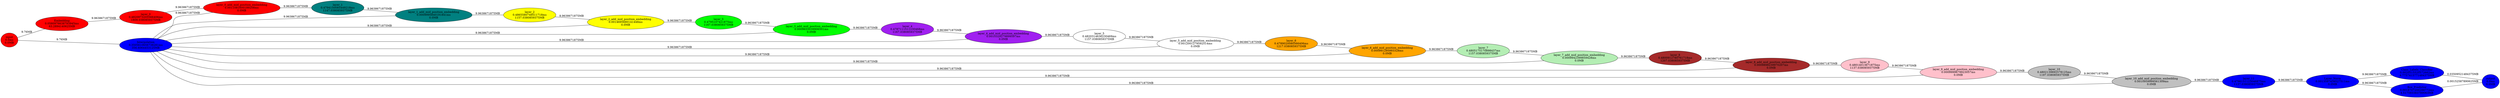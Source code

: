 graph {
rankdir=LR
input[label="input\n0.0ms\n0.0MB", style=filled, fillcolor="red"]
Embedding[label="Embedding\n0.0580976638793945ms\n63.2894140625MB", style=filled, fillcolor="red"]
Interpolation[label="Interpolation\n0.3505610656738281ms\n356.6064453125MB", style=filled, fillcolor="blue"]
layer_0[label="layer_0\n0.4820973205566406ms\n1809.0380859375MB", style=filled, fillcolor="red"]
layer_0_add_mid_position_embedding[label="layer_0_add_mid_position_embedding\n0.0011081600189208ms\n0.0MB", style=filled, fillcolor="red"]
layer_1[label="layer_1\n0.4794150085449218ms\n1147.0380859375MB", style=filled, fillcolor="teal"]
layer_1_add_mid_position_embedding[label="layer_1_add_mid_position_embedding\n0.0009995840191841ms\n0.0MB", style=filled, fillcolor="teal"]
layer_2[label="layer_2\n0.4865580749511718ms\n1157.0380859375MB", style=filled, fillcolor="yellow"]
layer_2_add_mid_position_embedding[label="layer_2_add_mid_position_embedding\n0.0014695680141448ms\n0.0MB", style=filled, fillcolor="yellow"]
layer_3[label="layer_3\n0.4795107421875ms\n1167.0380859375MB", style=filled, fillcolor="green"]
layer_3_add_mid_position_embedding[label="layer_3_add_mid_position_embedding\n0.0009655039906501ms\n0.0MB", style=filled, fillcolor="green"]
layer_4[label="layer_4\n0.4787111511230468ms\n1167.0380859375MB", style=filled, fillcolor="purple"]
layer_4_add_mid_position_embedding[label="layer_4_add_mid_position_embedding\n0.0010329279899597ms\n0.0MB", style=filled, fillcolor="purple"]
layer_5[label="layer_5\n0.4820314636230469ms\n1157.0380859375MB", style=filled, fillcolor="white"]
layer_5_add_mid_position_embedding[label="layer_5_add_mid_position_embedding\n0.0012001279592514ms\n0.0MB", style=filled, fillcolor="white"]
layer_6[label="layer_6\n0.4789020080566406ms\n1217.0380859375MB", style=filled, fillcolor="orange"]
layer_6_add_mid_position_embedding[label="layer_6_add_mid_position_embedding\n0.000991295993328ms\n0.0MB", style=filled, fillcolor="orange"]
layer_7[label="layer_7\n0.4805175170898437ms\n1157.0380859375MB", style=filled, fillcolor="darkseagreen2"]
layer_7_add_mid_position_embedding[label="layer_7_add_mid_position_embedding\n0.0009942399859428ms\n0.0MB", style=filled, fillcolor="darkseagreen2"]
layer_8[label="layer_8\n0.4800912780761718ms\n1207.0380859375MB", style=filled, fillcolor="brown"]
layer_8_add_mid_position_embedding[label="layer_8_add_mid_position_embedding\n0.0009898239970207ms\n0.0MB", style=filled, fillcolor="brown"]
layer_9[label="layer_9\n0.48014013671875ms\n1137.0380859375MB", style=filled, fillcolor="pink"]
layer_9_add_mid_position_embedding[label="layer_9_add_mid_position_embedding\n0.0009999679923057ms\n0.0MB", style=filled, fillcolor="pink"]
layer_10[label="layer_10\n0.4802139892578125ms\n1197.0380859375MB", style=filled, fillcolor="gray"]
layer_10_add_mid_position_embedding[label="layer_10_add_mid_position_embedding\n0.0010959999561309ms\n0.0MB", style=filled, fillcolor="gray"]
layer_11[label="layer_11\n0.4796151123046875ms\n1137.0380859375MB", style=filled, fillcolor="blue"]
Layer_Norm[label="Layer_Norm\n0.0013597439527511ms\n0.0MB", style=filled, fillcolor="blue"]
Class_Labels_Classifier[label="Class_Labels_Classifier\n0.0020515520572662ms\n4.7757415771484375MB", style=filled, fillcolor="blue"]
Box_Predictor[label="Box_Predictor\n0.0018707200288772ms\n4.517593383789063MB", style=filled, fillcolor="blue"]
output[label="output\n0.0ms\n0.0MB", style=filled, fillcolor="blue"]
input -- Embedding[label="9.76MB"];
input -- Interpolation[label="9.76MB"];
Embedding -- layer_0[label="9.9638671875MB"];
layer_0 -- layer_0_add_mid_position_embedding[label="9.9638671875MB"];
Interpolation -- layer_0_add_mid_position_embedding[label="9.9638671875MB"];
layer_0_add_mid_position_embedding -- layer_1[label="9.9638671875MB"];
layer_1 -- layer_1_add_mid_position_embedding[label="9.9638671875MB"];
Interpolation -- layer_1_add_mid_position_embedding[label="9.9638671875MB"];
layer_1_add_mid_position_embedding -- layer_2[label="9.9638671875MB"];
layer_2 -- layer_2_add_mid_position_embedding[label="9.9638671875MB"];
Interpolation -- layer_2_add_mid_position_embedding[label="9.9638671875MB"];
layer_2_add_mid_position_embedding -- layer_3[label="9.9638671875MB"];
layer_3 -- layer_3_add_mid_position_embedding[label="9.9638671875MB"];
Interpolation -- layer_3_add_mid_position_embedding[label="9.9638671875MB"];
layer_3_add_mid_position_embedding -- layer_4[label="9.9638671875MB"];
layer_4 -- layer_4_add_mid_position_embedding[label="9.9638671875MB"];
Interpolation -- layer_4_add_mid_position_embedding[label="9.9638671875MB"];
layer_4_add_mid_position_embedding -- layer_5[label="9.9638671875MB"];
layer_5 -- layer_5_add_mid_position_embedding[label="9.9638671875MB"];
Interpolation -- layer_5_add_mid_position_embedding[label="9.9638671875MB"];
layer_5_add_mid_position_embedding -- layer_6[label="9.9638671875MB"];
layer_6 -- layer_6_add_mid_position_embedding[label="9.9638671875MB"];
Interpolation -- layer_6_add_mid_position_embedding[label="9.9638671875MB"];
layer_6_add_mid_position_embedding -- layer_7[label="9.9638671875MB"];
layer_7 -- layer_7_add_mid_position_embedding[label="9.9638671875MB"];
Interpolation -- layer_7_add_mid_position_embedding[label="9.9638671875MB"];
layer_7_add_mid_position_embedding -- layer_8[label="9.9638671875MB"];
layer_8 -- layer_8_add_mid_position_embedding[label="9.9638671875MB"];
Interpolation -- layer_8_add_mid_position_embedding[label="9.9638671875MB"];
layer_8_add_mid_position_embedding -- layer_9[label="9.9638671875MB"];
layer_9 -- layer_9_add_mid_position_embedding[label="9.9638671875MB"];
Interpolation -- layer_9_add_mid_position_embedding[label="9.9638671875MB"];
layer_9_add_mid_position_embedding -- layer_10[label="9.9638671875MB"];
layer_10 -- layer_10_add_mid_position_embedding[label="9.9638671875MB"];
Interpolation -- layer_10_add_mid_position_embedding[label="9.9638671875MB"];
layer_10_add_mid_position_embedding -- layer_11[label="9.9638671875MB"];
layer_11 -- Layer_Norm[label="9.9638671875MB"];
Layer_Norm -- Class_Labels_Classifier[label="9.9638671875MB"];
Layer_Norm -- Box_Predictor[label="9.9638671875MB"];
Class_Labels_Classifier -- output[label="0.03509521484375MB"];
Box_Predictor -- output[label="0.00152587890625MB"];
}
